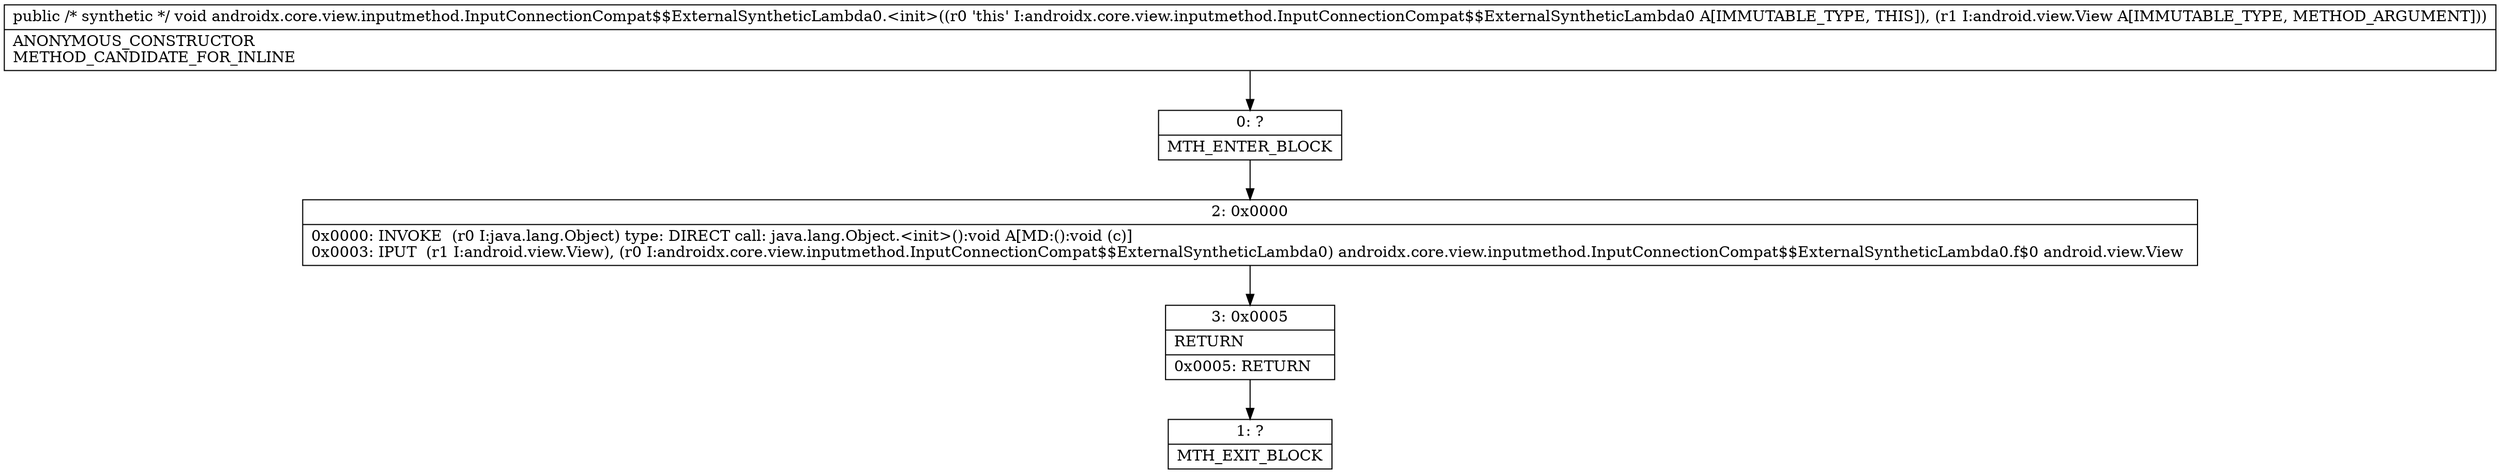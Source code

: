 digraph "CFG forandroidx.core.view.inputmethod.InputConnectionCompat$$ExternalSyntheticLambda0.\<init\>(Landroid\/view\/View;)V" {
Node_0 [shape=record,label="{0\:\ ?|MTH_ENTER_BLOCK\l}"];
Node_2 [shape=record,label="{2\:\ 0x0000|0x0000: INVOKE  (r0 I:java.lang.Object) type: DIRECT call: java.lang.Object.\<init\>():void A[MD:():void (c)]\l0x0003: IPUT  (r1 I:android.view.View), (r0 I:androidx.core.view.inputmethod.InputConnectionCompat$$ExternalSyntheticLambda0) androidx.core.view.inputmethod.InputConnectionCompat$$ExternalSyntheticLambda0.f$0 android.view.View \l}"];
Node_3 [shape=record,label="{3\:\ 0x0005|RETURN\l|0x0005: RETURN   \l}"];
Node_1 [shape=record,label="{1\:\ ?|MTH_EXIT_BLOCK\l}"];
MethodNode[shape=record,label="{public \/* synthetic *\/ void androidx.core.view.inputmethod.InputConnectionCompat$$ExternalSyntheticLambda0.\<init\>((r0 'this' I:androidx.core.view.inputmethod.InputConnectionCompat$$ExternalSyntheticLambda0 A[IMMUTABLE_TYPE, THIS]), (r1 I:android.view.View A[IMMUTABLE_TYPE, METHOD_ARGUMENT]))  | ANONYMOUS_CONSTRUCTOR\lMETHOD_CANDIDATE_FOR_INLINE\l}"];
MethodNode -> Node_0;Node_0 -> Node_2;
Node_2 -> Node_3;
Node_3 -> Node_1;
}

